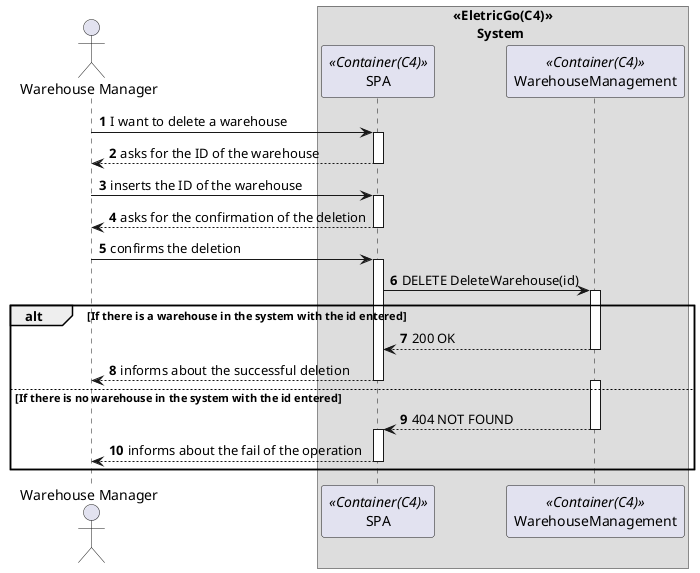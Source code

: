@startuml 
autonumber
actor "Warehouse Manager" as admin
box "<<EletricGo(C4)>>\n       System"
participant SPA as system <<Container(C4)>>
participant WarehouseManagement as  WM <<Container(C4)>>
end box
admin -> system: I want to delete a warehouse
activate system

system --> admin: asks for the ID of the warehouse
deactivate system

admin -> system: inserts the ID of the warehouse
activate system

system --> admin: asks for the confirmation of the deletion
deactivate system

admin -> system: confirms the deletion
activate system

system -> WM : DELETE DeleteWarehouse(id)
alt If there is a warehouse in the system with the id entered

activate WM

WM --> system : 200 OK 
deactivate WM
system --> admin: informs about the successful deletion
deactivate system

else If there is no warehouse in the system with the id entered

activate WM
WM --> system : 404 NOT FOUND 
deactivate WM
activate system

system --> admin : informs about the fail of the operation

deactivate system


end 

deactivate admin

@enduml